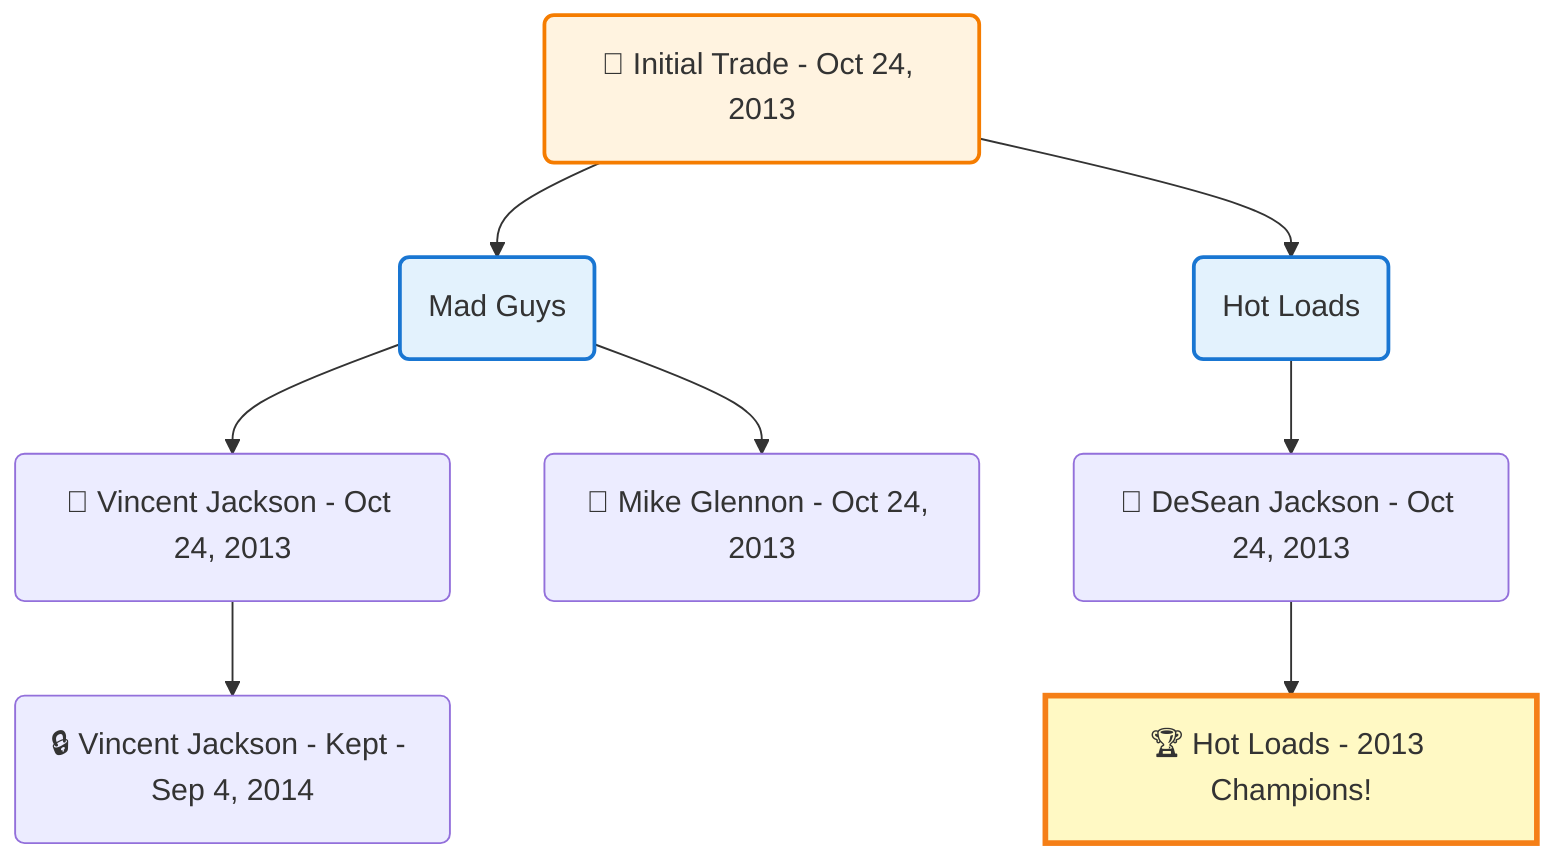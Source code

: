flowchart TD

    TRADE_MAIN("🔄 Initial Trade - Oct 24, 2013")
    TEAM_1("Mad Guys")
    TEAM_2("Hot Loads")
    NODE_27467dbb-f996-4747-a7a1-37ff4f34b8cb("🔄 Vincent Jackson - Oct 24, 2013")
    NODE_e99c3b93-2b57-42ec-949b-20cc48890d6c("🔒 Vincent Jackson - Kept - Sep 4, 2014")
    NODE_b071e476-3992-4ba7-90cd-a2c6c1482525("🔄 Mike Glennon - Oct 24, 2013")
    NODE_dad3fb95-76fb-4427-81d0-dd6d458e391f("🔄 DeSean Jackson - Oct 24, 2013")
    CHAMP_8e9f18ff-62c3-40e8-bb10-32f74cf4ee33_2013["🏆 Hot Loads - 2013 Champions!"]

    TRADE_MAIN --> TEAM_1
    TRADE_MAIN --> TEAM_2
    TEAM_1 --> NODE_27467dbb-f996-4747-a7a1-37ff4f34b8cb
    NODE_27467dbb-f996-4747-a7a1-37ff4f34b8cb --> NODE_e99c3b93-2b57-42ec-949b-20cc48890d6c
    TEAM_1 --> NODE_b071e476-3992-4ba7-90cd-a2c6c1482525
    TEAM_2 --> NODE_dad3fb95-76fb-4427-81d0-dd6d458e391f
    NODE_dad3fb95-76fb-4427-81d0-dd6d458e391f --> CHAMP_8e9f18ff-62c3-40e8-bb10-32f74cf4ee33_2013

    %% Node styling
    classDef teamNode fill:#e3f2fd,stroke:#1976d2,stroke-width:2px
    classDef tradeNode fill:#fff3e0,stroke:#f57c00,stroke-width:2px
    classDef playerNode fill:#f3e5f5,stroke:#7b1fa2,stroke-width:1px
    classDef nonRootPlayerNode fill:#f5f5f5,stroke:#757575,stroke-width:1px
    classDef endNode fill:#ffebee,stroke:#c62828,stroke-width:2px
    classDef waiverNode fill:#e8f5e8,stroke:#388e3c,stroke-width:2px
    classDef championshipNode fill:#fff9c4,stroke:#f57f17,stroke-width:3px

    class TEAM_1,TEAM_2 teamNode
    class CHAMP_8e9f18ff-62c3-40e8-bb10-32f74cf4ee33_2013 championshipNode
    class TRADE_MAIN tradeNode